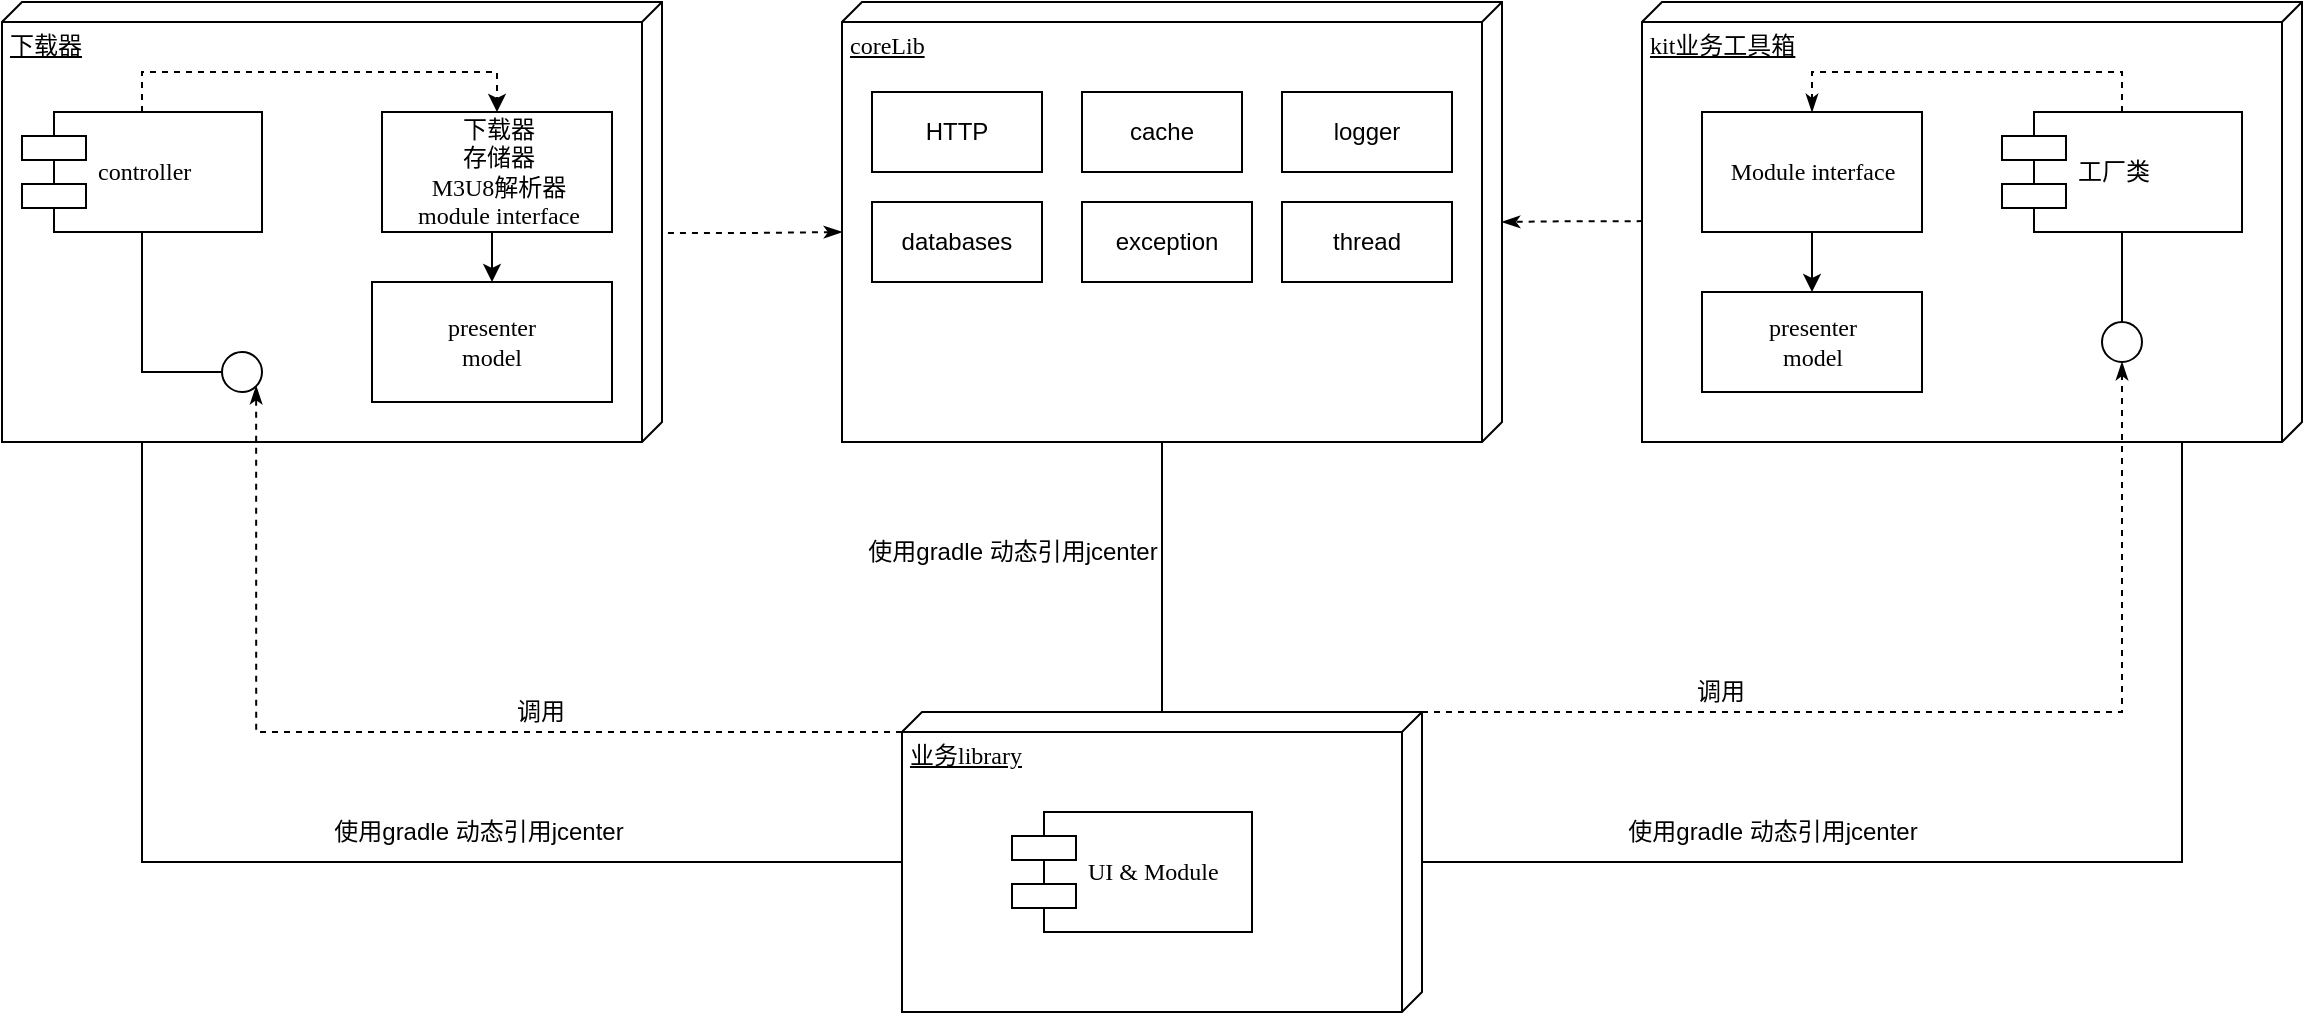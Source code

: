 <mxfile version="12.9.10" type="github">
  <diagram name="Page-1" id="5f0bae14-7c28-e335-631c-24af17079c00">
    <mxGraphModel dx="1188" dy="602" grid="1" gridSize="10" guides="1" tooltips="1" connect="1" arrows="1" fold="1" page="1" pageScale="1" pageWidth="1100" pageHeight="850" background="#ffffff" math="0" shadow="0">
      <root>
        <mxCell id="0" />
        <mxCell id="1" parent="0" />
        <mxCell id="Byz9rubL3av8yXPsnvPv-15" style="edgeStyle=orthogonalEdgeStyle;rounded=0;orthogonalLoop=1;jettySize=auto;html=1;exitX=0.525;exitY=-0.009;exitDx=0;exitDy=0;exitPerimeter=0;entryX=0;entryY=0;entryDx=115;entryDy=330;entryPerimeter=0;dashed=1;endArrow=classicThin;endFill=1;" edge="1" parent="1" source="39150e848f15840c-1" target="Byz9rubL3av8yXPsnvPv-14">
          <mxGeometry relative="1" as="geometry" />
        </mxCell>
        <mxCell id="39150e848f15840c-1" value="下载器" style="verticalAlign=top;align=left;spacingTop=8;spacingLeft=2;spacingRight=12;shape=cube;size=10;direction=south;fontStyle=4;html=1;rounded=0;shadow=0;comic=0;labelBackgroundColor=none;strokeWidth=1;fontFamily=Verdana;fontSize=12" parent="1" vertex="1">
          <mxGeometry x="20" y="265" width="330" height="220" as="geometry" />
        </mxCell>
        <mxCell id="Byz9rubL3av8yXPsnvPv-16" style="edgeStyle=orthogonalEdgeStyle;rounded=0;orthogonalLoop=1;jettySize=auto;html=1;exitX=0.498;exitY=0.999;exitDx=0;exitDy=0;exitPerimeter=0;dashed=1;endArrow=classicThin;endFill=1;" edge="1" parent="1" source="39150e848f15840c-2" target="Byz9rubL3av8yXPsnvPv-14">
          <mxGeometry relative="1" as="geometry" />
        </mxCell>
        <mxCell id="39150e848f15840c-2" value="kit业务工具箱" style="verticalAlign=top;align=left;spacingTop=8;spacingLeft=2;spacingRight=12;shape=cube;size=10;direction=south;fontStyle=4;html=1;rounded=0;shadow=0;comic=0;labelBackgroundColor=none;strokeWidth=1;fontFamily=Verdana;fontSize=12" parent="1" vertex="1">
          <mxGeometry x="840" y="265" width="330" height="220" as="geometry" />
        </mxCell>
        <mxCell id="Byz9rubL3av8yXPsnvPv-12" style="edgeStyle=orthogonalEdgeStyle;rounded=0;orthogonalLoop=1;jettySize=auto;html=1;exitX=0;exitY=0;exitDx=0;exitDy=0;exitPerimeter=0;entryX=0.5;entryY=1;entryDx=0;entryDy=0;dashed=1;endArrow=classicThin;endFill=1;" edge="1" parent="1" source="39150e848f15840c-3" target="39150e848f15840c-9">
          <mxGeometry relative="1" as="geometry">
            <Array as="points">
              <mxPoint x="1080" y="620" />
            </Array>
          </mxGeometry>
        </mxCell>
        <mxCell id="Byz9rubL3av8yXPsnvPv-26" value="调用" style="text;html=1;align=center;verticalAlign=middle;resizable=0;points=[];" vertex="1" connectable="0" parent="Byz9rubL3av8yXPsnvPv-12">
          <mxGeometry x="-0.434" y="3" relative="1" as="geometry">
            <mxPoint y="-7" as="offset" />
          </mxGeometry>
        </mxCell>
        <mxCell id="Byz9rubL3av8yXPsnvPv-13" style="edgeStyle=orthogonalEdgeStyle;rounded=0;orthogonalLoop=1;jettySize=auto;html=1;exitX=0;exitY=0;exitDx=10;exitDy=260;exitPerimeter=0;entryX=1;entryY=1;entryDx=0;entryDy=0;dashed=1;endArrow=classicThin;endFill=1;" edge="1" parent="1" source="39150e848f15840c-3" target="39150e848f15840c-6">
          <mxGeometry relative="1" as="geometry" />
        </mxCell>
        <mxCell id="Byz9rubL3av8yXPsnvPv-25" value="调用" style="text;html=1;align=center;verticalAlign=middle;resizable=0;points=[];" vertex="1" connectable="0" parent="Byz9rubL3av8yXPsnvPv-13">
          <mxGeometry x="-0.27" y="1" relative="1" as="geometry">
            <mxPoint y="-11" as="offset" />
          </mxGeometry>
        </mxCell>
        <mxCell id="Byz9rubL3av8yXPsnvPv-29" style="edgeStyle=orthogonalEdgeStyle;rounded=0;orthogonalLoop=1;jettySize=auto;html=1;entryX=0;entryY=0;entryDx=220;entryDy=170;entryPerimeter=0;endArrow=none;endFill=0;" edge="1" parent="1" source="39150e848f15840c-3" target="Byz9rubL3av8yXPsnvPv-14">
          <mxGeometry relative="1" as="geometry" />
        </mxCell>
        <mxCell id="Byz9rubL3av8yXPsnvPv-30" value="使用gradle 动态引用jcenter" style="text;html=1;align=center;verticalAlign=middle;resizable=0;points=[];" vertex="1" connectable="0" parent="Byz9rubL3av8yXPsnvPv-29">
          <mxGeometry x="-0.044" relative="1" as="geometry">
            <mxPoint x="-75" y="-15.83" as="offset" />
          </mxGeometry>
        </mxCell>
        <mxCell id="39150e848f15840c-3" value="业务library" style="verticalAlign=top;align=left;spacingTop=8;spacingLeft=2;spacingRight=12;shape=cube;size=10;direction=south;fontStyle=4;html=1;rounded=0;shadow=0;comic=0;labelBackgroundColor=none;strokeWidth=1;fontFamily=Verdana;fontSize=12" parent="1" vertex="1">
          <mxGeometry x="470" y="620" width="260" height="150" as="geometry" />
        </mxCell>
        <mxCell id="Byz9rubL3av8yXPsnvPv-7" style="edgeStyle=orthogonalEdgeStyle;rounded=0;orthogonalLoop=1;jettySize=auto;html=1;exitX=0.5;exitY=1;exitDx=0;exitDy=0;entryX=0.5;entryY=0;entryDx=0;entryDy=0;" edge="1" parent="1" source="39150e848f15840c-4" target="Byz9rubL3av8yXPsnvPv-6">
          <mxGeometry relative="1" as="geometry" />
        </mxCell>
        <mxCell id="39150e848f15840c-4" value="下载器&lt;br&gt;存储器&lt;br&gt;M3U8解析器&lt;br&gt;module interface" style="html=1;rounded=0;shadow=0;comic=0;labelBackgroundColor=none;strokeWidth=1;fontFamily=Verdana;fontSize=12;align=center;" parent="1" vertex="1">
          <mxGeometry x="210" y="320" width="115" height="60" as="geometry" />
        </mxCell>
        <mxCell id="Byz9rubL3av8yXPsnvPv-10" style="edgeStyle=orthogonalEdgeStyle;rounded=0;orthogonalLoop=1;jettySize=auto;html=1;exitX=0.5;exitY=0;exitDx=0;exitDy=0;entryX=0.5;entryY=0;entryDx=0;entryDy=0;dashed=1;" edge="1" parent="1" source="39150e848f15840c-5" target="39150e848f15840c-4">
          <mxGeometry relative="1" as="geometry" />
        </mxCell>
        <mxCell id="39150e848f15840c-5" value="controller" style="shape=component;align=left;spacingLeft=36;rounded=0;shadow=0;comic=0;labelBackgroundColor=none;strokeWidth=1;fontFamily=Verdana;fontSize=12;html=1;" parent="1" vertex="1">
          <mxGeometry x="30" y="320" width="120" height="60" as="geometry" />
        </mxCell>
        <mxCell id="39150e848f15840c-6" value="" style="ellipse;whiteSpace=wrap;html=1;rounded=0;shadow=0;comic=0;labelBackgroundColor=none;strokeWidth=1;fontFamily=Verdana;fontSize=12;align=center;" parent="1" vertex="1">
          <mxGeometry x="130" y="440" width="20" height="20" as="geometry" />
        </mxCell>
        <mxCell id="Byz9rubL3av8yXPsnvPv-11" style="edgeStyle=orthogonalEdgeStyle;rounded=0;orthogonalLoop=1;jettySize=auto;html=1;exitX=0.5;exitY=0;exitDx=0;exitDy=0;entryX=0.5;entryY=0;entryDx=0;entryDy=0;dashed=1;endArrow=classicThin;endFill=1;" edge="1" parent="1" source="39150e848f15840c-7" target="39150e848f15840c-8">
          <mxGeometry relative="1" as="geometry" />
        </mxCell>
        <mxCell id="39150e848f15840c-7" value="工厂类" style="shape=component;align=left;spacingLeft=36;rounded=0;shadow=0;comic=0;labelBackgroundColor=none;strokeWidth=1;fontFamily=Verdana;fontSize=12;html=1;" parent="1" vertex="1">
          <mxGeometry x="1020" y="320" width="120" height="60" as="geometry" />
        </mxCell>
        <mxCell id="Byz9rubL3av8yXPsnvPv-2" value="" style="edgeStyle=orthogonalEdgeStyle;rounded=0;orthogonalLoop=1;jettySize=auto;html=1;" edge="1" parent="1" source="39150e848f15840c-8" target="Byz9rubL3av8yXPsnvPv-1">
          <mxGeometry relative="1" as="geometry" />
        </mxCell>
        <mxCell id="39150e848f15840c-8" value="Module interface" style="html=1;rounded=0;shadow=0;comic=0;labelBackgroundColor=none;strokeWidth=1;fontFamily=Verdana;fontSize=12;align=center;" parent="1" vertex="1">
          <mxGeometry x="870" y="320" width="110" height="60" as="geometry" />
        </mxCell>
        <mxCell id="Byz9rubL3av8yXPsnvPv-1" value="presenter&lt;br&gt;model" style="html=1;rounded=0;shadow=0;comic=0;labelBackgroundColor=none;strokeWidth=1;fontFamily=Verdana;fontSize=12;align=center;" vertex="1" parent="1">
          <mxGeometry x="870" y="410" width="110" height="50" as="geometry" />
        </mxCell>
        <mxCell id="39150e848f15840c-9" value="" style="ellipse;whiteSpace=wrap;html=1;rounded=0;shadow=0;comic=0;labelBackgroundColor=none;strokeWidth=1;fontFamily=Verdana;fontSize=12;align=center;" parent="1" vertex="1">
          <mxGeometry x="1070" y="425" width="20" height="20" as="geometry" />
        </mxCell>
        <mxCell id="39150e848f15840c-10" value="UI &amp;amp; Module" style="shape=component;align=left;spacingLeft=36;rounded=0;shadow=0;comic=0;labelBackgroundColor=none;strokeWidth=1;fontFamily=Verdana;fontSize=12;html=1;" parent="1" vertex="1">
          <mxGeometry x="525" y="670" width="120" height="60" as="geometry" />
        </mxCell>
        <mxCell id="39150e848f15840c-13" style="edgeStyle=elbowEdgeStyle;rounded=0;html=1;labelBackgroundColor=none;startArrow=none;startFill=0;startSize=8;endArrow=none;endFill=0;endSize=16;fontFamily=Verdana;fontSize=12;" parent="1" source="39150e848f15840c-9" target="39150e848f15840c-7" edge="1">
          <mxGeometry relative="1" as="geometry" />
        </mxCell>
        <mxCell id="39150e848f15840c-14" style="edgeStyle=elbowEdgeStyle;rounded=0;html=1;labelBackgroundColor=none;startArrow=none;startFill=0;startSize=8;endArrow=none;endFill=0;endSize=16;fontFamily=Verdana;fontSize=12;" parent="1" source="39150e848f15840c-6" target="39150e848f15840c-5" edge="1">
          <mxGeometry relative="1" as="geometry">
            <Array as="points">
              <mxPoint x="90" y="390" />
            </Array>
          </mxGeometry>
        </mxCell>
        <mxCell id="39150e848f15840c-17" style="edgeStyle=orthogonalEdgeStyle;rounded=0;html=1;labelBackgroundColor=none;startArrow=none;startFill=0;startSize=8;endArrow=none;endFill=0;endSize=16;fontFamily=Verdana;fontSize=12;entryX=0;entryY=0;entryDx=220;entryDy=170;entryPerimeter=0;" parent="1" source="39150e848f15840c-3" target="39150e848f15840c-2" edge="1">
          <mxGeometry relative="1" as="geometry">
            <Array as="points">
              <mxPoint x="1110" y="695" />
              <mxPoint x="1110" y="485" />
            </Array>
          </mxGeometry>
        </mxCell>
        <mxCell id="Byz9rubL3av8yXPsnvPv-28" value="使用gradle 动态引用jcenter" style="text;html=1;align=center;verticalAlign=middle;resizable=0;points=[];" vertex="1" connectable="0" parent="39150e848f15840c-17">
          <mxGeometry x="-0.5" y="3" relative="1" as="geometry">
            <mxPoint y="-12" as="offset" />
          </mxGeometry>
        </mxCell>
        <mxCell id="39150e848f15840c-18" style="edgeStyle=orthogonalEdgeStyle;rounded=0;html=1;labelBackgroundColor=none;startArrow=none;startFill=0;startSize=8;endArrow=none;endFill=0;endSize=16;fontFamily=Verdana;fontSize=12;" parent="1" source="39150e848f15840c-3" target="39150e848f15840c-1" edge="1">
          <mxGeometry relative="1" as="geometry">
            <Array as="points">
              <mxPoint x="90" y="695" />
            </Array>
          </mxGeometry>
        </mxCell>
        <mxCell id="Byz9rubL3av8yXPsnvPv-27" value="使用gradle 动态引用jcenter" style="text;html=1;align=center;verticalAlign=middle;resizable=0;points=[];" vertex="1" connectable="0" parent="39150e848f15840c-18">
          <mxGeometry x="-0.279" y="1" relative="1" as="geometry">
            <mxPoint y="-16" as="offset" />
          </mxGeometry>
        </mxCell>
        <mxCell id="Byz9rubL3av8yXPsnvPv-6" value="&lt;span style=&quot;font-family: &amp;#34;verdana&amp;#34;&quot;&gt;presenter&lt;/span&gt;&lt;br style=&quot;font-family: &amp;#34;verdana&amp;#34;&quot;&gt;&lt;span style=&quot;font-family: &amp;#34;verdana&amp;#34;&quot;&gt;model&lt;/span&gt;" style="rounded=0;whiteSpace=wrap;html=1;" vertex="1" parent="1">
          <mxGeometry x="205" y="405" width="120" height="60" as="geometry" />
        </mxCell>
        <mxCell id="Byz9rubL3av8yXPsnvPv-14" value="coreLib" style="verticalAlign=top;align=left;spacingTop=8;spacingLeft=2;spacingRight=12;shape=cube;size=10;direction=south;fontStyle=4;html=1;rounded=0;shadow=0;comic=0;labelBackgroundColor=none;strokeWidth=1;fontFamily=Verdana;fontSize=12" vertex="1" parent="1">
          <mxGeometry x="440" y="265" width="330" height="220" as="geometry" />
        </mxCell>
        <mxCell id="Byz9rubL3av8yXPsnvPv-17" value="HTTP" style="rounded=0;whiteSpace=wrap;html=1;" vertex="1" parent="1">
          <mxGeometry x="455" y="310" width="85" height="40" as="geometry" />
        </mxCell>
        <mxCell id="Byz9rubL3av8yXPsnvPv-18" value="cache" style="rounded=0;whiteSpace=wrap;html=1;" vertex="1" parent="1">
          <mxGeometry x="560" y="310" width="80" height="40" as="geometry" />
        </mxCell>
        <mxCell id="Byz9rubL3av8yXPsnvPv-19" value="logger" style="rounded=0;whiteSpace=wrap;html=1;" vertex="1" parent="1">
          <mxGeometry x="660" y="310" width="85" height="40" as="geometry" />
        </mxCell>
        <mxCell id="Byz9rubL3av8yXPsnvPv-22" value="databases" style="rounded=0;whiteSpace=wrap;html=1;" vertex="1" parent="1">
          <mxGeometry x="455" y="365" width="85" height="40" as="geometry" />
        </mxCell>
        <mxCell id="Byz9rubL3av8yXPsnvPv-23" value="exception" style="rounded=0;whiteSpace=wrap;html=1;" vertex="1" parent="1">
          <mxGeometry x="560" y="365" width="85" height="40" as="geometry" />
        </mxCell>
        <mxCell id="Byz9rubL3av8yXPsnvPv-24" value="thread" style="rounded=0;whiteSpace=wrap;html=1;" vertex="1" parent="1">
          <mxGeometry x="660" y="365" width="85" height="40" as="geometry" />
        </mxCell>
      </root>
    </mxGraphModel>
  </diagram>
</mxfile>

